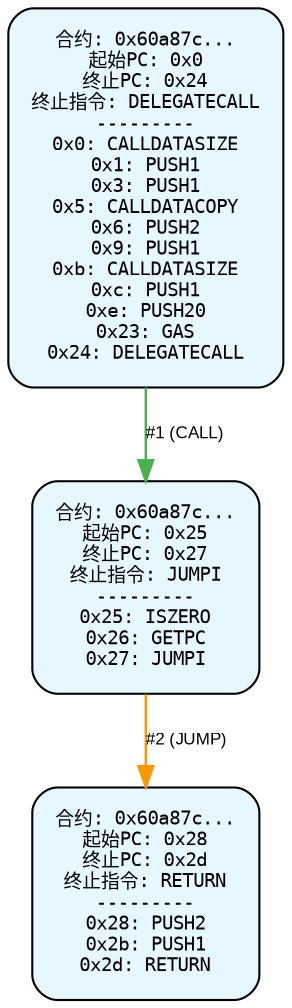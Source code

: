 digraph Contract_CFG {
    rankdir=TB;
    node [shape=box, style="filled, rounded", fontname="Monospace", fontsize=9, margin=0.15];
    edge [fontname="Arial", fontsize=8, penwidth=1.2];

    "block_0" [label="合约: 0x60a87c...
起始PC: 0x0
终止PC: 0x24
终止指令: DELEGATECALL
---------
0x0: CALLDATASIZE
0x1: PUSH1
0x3: PUSH1
0x5: CALLDATACOPY
0x6: PUSH2
0x9: PUSH1
0xb: CALLDATASIZE
0xc: PUSH1
0xe: PUSH20
0x23: GAS
0x24: DELEGATECALL", fillcolor="#e6f7ff"];
    "block_25" [label="合约: 0x60a87c...
起始PC: 0x25
终止PC: 0x27
终止指令: JUMPI
---------
0x25: ISZERO
0x26: GETPC
0x27: JUMPI", fillcolor="#e6f7ff"];
    "block_28" [label="合约: 0x60a87c...
起始PC: 0x28
终止PC: 0x2d
终止指令: RETURN
---------
0x28: PUSH2
0x2b: PUSH1
0x2d: RETURN", fillcolor="#e6f7ff"];

    "block_0" -> "block_25" [label="#1 (CALL)", color="#4caf50"];
    "block_25" -> "block_28" [label="#2 (JUMP)", color="#ff9800"];
}